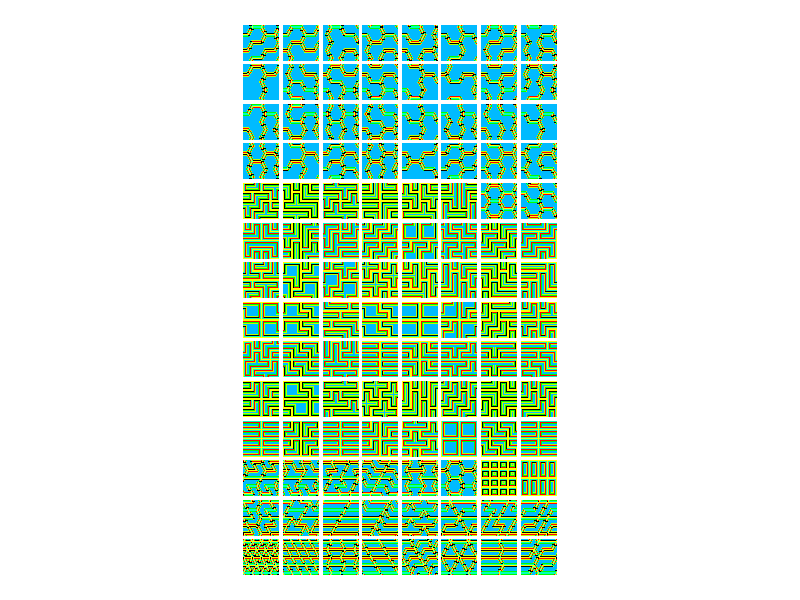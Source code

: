 //------------------------- pavement.pov ---------------------------
// This work is licensed under the Creative Commons Attribution 3.0 Unported License.
// To view a copy of this license, visit http://creativecommons.org/licenses/by/3.0/
// or send a letter to Creative Commons, 444 Castro Street, Suite 900, Mountain View,
// California, 94041, USA.
//
//------------------------------------------------------------------
//
// Renders all 112 pavement patterns with the exterior, interior and form
// settings specified.
//
// +A0.3 +H950 +W600

#version 3.7;
global_settings { assumed_gamma 1 }

#declare VarExterior = 0;    // 0,1,2   Exterior corner blunting/rounding.
#declare VarInterior = 0;    // 0,1,2   Interior corner blunting/rounding.
#declare VarForm     = 0;    // 0,1,2,3 Edge curvature in/out of corners.
#declare VarPatternScale = 1/2;
#declare VarCalkSize = 0.10;

//--- To scale the repeated pavement pattern to a unit square.
// #declare PavementTri_NrmScale  <1,1,2/sqrt(3)>   // (3 sides)
// #declare PavementQuad_NrmScale <1,1,1>           // (4 sides)
// #declare PavementHex_NrmScale  <1/3,1,1/sqrt(3)> // (6 sides)

//---
#declare White = srgbft <1,1,1,0,0>;
background { color White }
#declare Camera01y = camera {
    orthographic
    location <0,2,0>
    direction <0,-1,0>
    right 2*x*(image_width/image_height)
    up 2*<0,0,1>
}
#declare Light00 = light_source { <50,150,-250>, White }
#declare Box00 = box { <-1,-0.01,-1>,<1,0.01,1> }
#declare Red = srgbft <1,0,0,0,0>;
#declare Green = srgbft <0,1,0,0,0>;
#declare Azure = rgb <0,0.498,1>;
#declare Black = rgb <0,0,0>;
#declare Chartreuse_Green = rgb <0.5,1,0>;
#declare Spring_Green = rgb <0,1,0.5>;
#declare Yellow = rgb <1,1,0>;
#declare ColorMap6 = color_map {
    [ 0/6 Azure ]
    [ (1-VarCalkSize)/6 Azure ]
    [ (1-VarCalkSize)/6 Black ]
    [ 1/6 Black ]
    [ 1/6 Chartreuse_Green ]
    [ (2-VarCalkSize)/6 Chartreuse_Green ]
    [ (2-VarCalkSize)/6 Black ]
    [ 2/6 Black ]
    [ 2/6 Green ]
    [ (3-VarCalkSize)/6 Green ]
    [ (3-VarCalkSize)/6 Black ]
    [ 3/6 Black ]
    [ 3/6 Red ]
    [ (4-VarCalkSize)/6 Red ]
    [ (4-VarCalkSize)/6 Black ]
    [ 4/6 Black ]
    [ 4/6 Spring_Green ]
    [ (5-VarCalkSize)/6 Spring_Green ]
    [ (5-VarCalkSize)/6 Black ]
    [ 5/6 Black ]
    [ 5/6 Yellow ]
    [ (6-VarCalkSize)/6 Yellow ]
    [ (6-VarCalkSize)/6 Black ]
    [ 6/6 Black ]
}

#macro ThisPavementObj(_sides,_tiles,_pattern,_col,_row)
  object { Box00
    texture {
      pigment {
        pavement number_of_sides _sides number_of_tiles _tiles pattern _pattern
                 exterior VarExterior interior VarInterior form VarForm
        color_map { ColorMap6 }
        scale VarPatternScale
      }
    }
    translate <_col*2.2,0,_row*2.2>
  }
#end

#declare ObjPavement3_1_01 = ThisPavementObj(3,1,1,0,0)
#declare ObjPavement3_2_01 = ThisPavementObj(3,2,1,1,0)
#declare ObjPavement3_3_01 = ThisPavementObj(3,3,1,2,0)
#declare ObjPavement3_4_01 = ThisPavementObj(3,4,1,3,0)
#declare ObjPavement3_4_02 = ThisPavementObj(3,4,2,4,0)
#declare ObjPavement3_4_03 = ThisPavementObj(3,4,3,5,0)
#declare ObjPavement3_5_01 = ThisPavementObj(3,5,1,6,0)
#declare ObjPavement3_5_02 = ThisPavementObj(3,5,2,7,0)
#declare ObjPavement3_5_03 = ThisPavementObj(3,5,3,0,1)
#declare ObjPavement3_5_04 = ThisPavementObj(3,5,4,1,1)
#declare ObjPavement3_6_01 = ThisPavementObj(3,6,1,2,1)
#declare ObjPavement3_6_02 = ThisPavementObj(3,6,2,3,1)
#declare ObjPavement3_6_03 = ThisPavementObj(3,6,3,4,1)
#declare ObjPavement3_6_04 = ThisPavementObj(3,6,4,5,1)
#declare ObjPavement3_6_05 = ThisPavementObj(3,6,5,6,1)
#declare ObjPavement3_6_06 = ThisPavementObj(3,6,6,7,1)
#declare ObjPavement3_6_07 = ThisPavementObj(3,6,7,0,2)
#declare ObjPavement3_6_08 = ThisPavementObj(3,6,8,1,2)
#declare ObjPavement3_6_09 = ThisPavementObj(3,6,9,2,2)
#declare ObjPavement3_6_10 = ThisPavementObj(3,6,10,3,2)
#declare ObjPavement3_6_11 = ThisPavementObj(3,6,11,4,2)
#declare ObjPavement3_6_12 = ThisPavementObj(3,6,12,5,2)
#declare ObjPavement4_1_01 = ThisPavementObj(4,1,1,6,2)
#declare ObjPavement4_2_01 = ThisPavementObj(4,2,1,7,2)
#declare ObjPavement4_3_01 = ThisPavementObj(4,3,1,0,3)
#declare ObjPavement4_3_02 = ThisPavementObj(4,3,2,1,3)
#declare ObjPavement4_4_01 = ThisPavementObj(4,4,1,2,3)
#declare ObjPavement4_4_02 = ThisPavementObj(4,4,2,3,3)
#declare ObjPavement4_4_03 = ThisPavementObj(4,4,3,4,3)
#declare ObjPavement4_4_04 = ThisPavementObj(4,4,4,5,3)
#declare ObjPavement4_4_05 = ThisPavementObj(4,4,5,6,3)
#declare ObjPavement4_5_01 = ThisPavementObj(4,5,1,7,3)
#declare ObjPavement4_5_02 = ThisPavementObj(4,5,2,0,4)
#declare ObjPavement4_5_03 = ThisPavementObj(4,5,3,1,4)
#declare ObjPavement4_5_04 = ThisPavementObj(4,5,4,2,4)
#declare ObjPavement4_5_05 = ThisPavementObj(4,5,5,3,4)
#declare ObjPavement4_5_06 = ThisPavementObj(4,5,6,4,4)
#declare ObjPavement4_5_07 = ThisPavementObj(4,5,7,5,4)
#declare ObjPavement4_5_08 = ThisPavementObj(4,5,8,6,4)
#declare ObjPavement4_5_09 = ThisPavementObj(4,5,9,7,4)
#declare ObjPavement4_5_10 = ThisPavementObj(4,5,10,0,5)
#declare ObjPavement4_5_11 = ThisPavementObj(4,5,11,1,5)
#declare ObjPavement4_5_12 = ThisPavementObj(4,5,12,2,5)
#declare ObjPavement4_6_01 = ThisPavementObj(4,6,1,3,5)
#declare ObjPavement4_6_02 = ThisPavementObj(4,6,2,4,5)
#declare ObjPavement4_6_03 = ThisPavementObj(4,6,3,5,5)
#declare ObjPavement4_6_04 = ThisPavementObj(4,6,4,6,5)
#declare ObjPavement4_6_05 = ThisPavementObj(4,6,5,7,5)
#declare ObjPavement4_6_06 = ThisPavementObj(4,6,6,0,6)
#declare ObjPavement4_6_07 = ThisPavementObj(4,6,7,1,6)
#declare ObjPavement4_6_08 = ThisPavementObj(4,6,8,2,6)
#declare ObjPavement4_6_09 = ThisPavementObj(4,6,9,3,6)
#declare ObjPavement4_6_10 = ThisPavementObj(4,6,10,4,6)
#declare ObjPavement4_6_11 = ThisPavementObj(4,6,11,5,6)
#declare ObjPavement4_6_12 = ThisPavementObj(4,6,12,6,6)
#declare ObjPavement4_6_13 = ThisPavementObj(4,6,13,7,6)
#declare ObjPavement4_6_14 = ThisPavementObj(4,6,14,0,7)
#declare ObjPavement4_6_15 = ThisPavementObj(4,6,15,1,7)
#declare ObjPavement4_6_16 = ThisPavementObj(4,6,16,2,7)
#declare ObjPavement4_6_17 = ThisPavementObj(4,6,17,3,7)
#declare ObjPavement4_6_18 = ThisPavementObj(4,6,18,4,7)
#declare ObjPavement4_6_19 = ThisPavementObj(4,6,19,5,7)
#declare ObjPavement4_6_20 = ThisPavementObj(4,6,20,6,7)
#declare ObjPavement4_6_21 = ThisPavementObj(4,6,21,7,7)
#declare ObjPavement4_6_22 = ThisPavementObj(4,6,22,0,8)
#declare ObjPavement4_6_23 = ThisPavementObj(4,6,23,1,8)
#declare ObjPavement4_6_24 = ThisPavementObj(4,6,24,2,8)
#declare ObjPavement4_6_25 = ThisPavementObj(4,6,25,3,8)
#declare ObjPavement4_6_26 = ThisPavementObj(4,6,26,4,8)
#declare ObjPavement4_6_27 = ThisPavementObj(4,6,27,5,8)
#declare ObjPavement4_6_28 = ThisPavementObj(4,6,28,6,8)
#declare ObjPavement4_6_29 = ThisPavementObj(4,6,29,7,8)
#declare ObjPavement4_6_30 = ThisPavementObj(4,6,30,0,9)
#declare ObjPavement4_6_31 = ThisPavementObj(4,6,31,1,9)
#declare ObjPavement4_6_32 = ThisPavementObj(4,6,32,2,9)
#declare ObjPavement4_6_33 = ThisPavementObj(4,6,33,3,9)
#declare ObjPavement4_6_34 = ThisPavementObj(4,6,34,4,9)
#declare ObjPavement4_6_35 = ThisPavementObj(4,6,35,5,9)
#declare ObjPavement6_1_01 = ThisPavementObj(6,1,1,6,9)
#declare ObjPavement6_2_01 = ThisPavementObj(6,2,1,7,9)
#declare ObjPavement6_3_01 = ThisPavementObj(6,3,1,0,10)
#declare ObjPavement6_3_02 = ThisPavementObj(6,3,2,1,10)
#declare ObjPavement6_3_03 = ThisPavementObj(6,3,3,2,10)
#declare ObjPavement6_4_01 = ThisPavementObj(6,4,1,3,10)
#declare ObjPavement6_4_02 = ThisPavementObj(6,4,2,4,10)
#declare ObjPavement6_4_03 = ThisPavementObj(6,4,3,5,10)
#declare ObjPavement6_4_04 = ThisPavementObj(6,4,4,6,10)
#declare ObjPavement6_4_05 = ThisPavementObj(6,4,5,7,10)
#declare ObjPavement6_4_06 = ThisPavementObj(6,4,6,0,11)
#declare ObjPavement6_4_07 = ThisPavementObj(6,4,7,1,11)
#declare ObjPavement6_5_01 = ThisPavementObj(6,5,1,2,11)
#declare ObjPavement6_5_02 = ThisPavementObj(6,5,2,3,11)
#declare ObjPavement6_5_03 = ThisPavementObj(6,5,3,4,11)
#declare ObjPavement6_5_04 = ThisPavementObj(6,5,4,5,11)
#declare ObjPavement6_5_05 = ThisPavementObj(6,5,5,6,11)
#declare ObjPavement6_5_06 = ThisPavementObj(6,5,6,7,11)
#declare ObjPavement6_5_07 = ThisPavementObj(6,5,7,0,12)
#declare ObjPavement6_5_08 = ThisPavementObj(6,5,8,1,12)
#declare ObjPavement6_5_09 = ThisPavementObj(6,5,9,2,12)
#declare ObjPavement6_5_10 = ThisPavementObj(6,5,10,3,12)
#declare ObjPavement6_5_11 = ThisPavementObj(6,5,11,4,12)
#declare ObjPavement6_5_12 = ThisPavementObj(6,5,12,5,12)
#declare ObjPavement6_5_13 = ThisPavementObj(6,5,13,6,12)
#declare ObjPavement6_5_14 = ThisPavementObj(6,5,14,7,12)
#declare ObjPavement6_5_15 = ThisPavementObj(6,5,15,0,13)
#declare ObjPavement6_5_16 = ThisPavementObj(6,5,16,1,13)
#declare ObjPavement6_5_17 = ThisPavementObj(6,5,17,2,13)
#declare ObjPavement6_5_18 = ThisPavementObj(6,5,18,3,13)
#declare ObjPavement6_5_19 = ThisPavementObj(6,5,19,4,13)
#declare ObjPavement6_5_20 = ThisPavementObj(6,5,20,5,13)
#declare ObjPavement6_5_21 = ThisPavementObj(6,5,21,6,13)
#declare ObjPavement6_5_22 = ThisPavementObj(6,5,22,7,13)

#declare UnionObjs = union {
    object { ObjPavement3_1_01 }
    object { ObjPavement3_2_01 }
    object { ObjPavement3_3_01 }
    object { ObjPavement3_4_01 }
    object { ObjPavement3_4_02 }
    object { ObjPavement3_4_03 }
    object { ObjPavement3_5_01 }
    object { ObjPavement3_5_02 }
    object { ObjPavement3_5_03 }
    object { ObjPavement3_5_04 }
    object { ObjPavement3_6_01 }
    object { ObjPavement3_6_02 }
    object { ObjPavement3_6_03 }
    object { ObjPavement3_6_04 }
    object { ObjPavement3_6_05 }
    object { ObjPavement3_6_06 }
    object { ObjPavement3_6_07 }
    object { ObjPavement3_6_08 }
    object { ObjPavement3_6_09 }
    object { ObjPavement3_6_10 }
    object { ObjPavement3_6_11 }
    object { ObjPavement3_6_12 }
    object { ObjPavement4_1_01 }
    object { ObjPavement4_2_01 }
    object { ObjPavement4_3_01 }
    object { ObjPavement4_3_02 }
    object { ObjPavement4_4_01 }
    object { ObjPavement4_4_02 }
    object { ObjPavement4_4_03 }
    object { ObjPavement4_4_04 }
    object { ObjPavement4_4_05 }
    object { ObjPavement4_5_01 }
    object { ObjPavement4_5_02 }
    object { ObjPavement4_5_03 }
    object { ObjPavement4_5_04 }
    object { ObjPavement4_5_05 }
    object { ObjPavement4_5_06 }
    object { ObjPavement4_5_07 }
    object { ObjPavement4_5_08 }
    object { ObjPavement4_5_09 }
    object { ObjPavement4_5_10 }
    object { ObjPavement4_5_11 }
    object { ObjPavement4_5_12 }
    object { ObjPavement4_6_01 }
    object { ObjPavement4_6_02 }
    object { ObjPavement4_6_03 }
    object { ObjPavement4_6_04 }
    object { ObjPavement4_6_05 }
    object { ObjPavement4_6_06 }
    object { ObjPavement4_6_07 }
    object { ObjPavement4_6_08 }
    object { ObjPavement4_6_09 }
    object { ObjPavement4_6_10 }
    object { ObjPavement4_6_11 }
    object { ObjPavement4_6_12 }
    object { ObjPavement4_6_13 }
    object { ObjPavement4_6_14 }
    object { ObjPavement4_6_15 }
    object { ObjPavement4_6_16 }
    object { ObjPavement4_6_17 }
    object { ObjPavement4_6_18 }
    object { ObjPavement4_6_19 }
    object { ObjPavement4_6_20 }
    object { ObjPavement4_6_21 }
    object { ObjPavement4_6_22 }
    object { ObjPavement4_6_23 }
    object { ObjPavement4_6_24 }
    object { ObjPavement4_6_25 }
    object { ObjPavement4_6_26 }
    object { ObjPavement4_6_27 }
    object { ObjPavement4_6_28 }
    object { ObjPavement4_6_29 }
    object { ObjPavement4_6_30 }
    object { ObjPavement4_6_31 }
    object { ObjPavement4_6_32 }
    object { ObjPavement4_6_33 }
    object { ObjPavement4_6_34 }
    object { ObjPavement4_6_35 }
    object { ObjPavement6_1_01 }
    object { ObjPavement6_2_01 }
    object { ObjPavement6_3_01 }
    object { ObjPavement6_3_02 }
    object { ObjPavement6_3_03 }
    object { ObjPavement6_4_01 }
    object { ObjPavement6_4_02 }
    object { ObjPavement6_4_03 }
    object { ObjPavement6_4_04 }
    object { ObjPavement6_4_05 }
    object { ObjPavement6_4_06 }
    object { ObjPavement6_4_07 }
    object { ObjPavement6_5_01 }
    object { ObjPavement6_5_02 }
    object { ObjPavement6_5_03 }
    object { ObjPavement6_5_04 }
    object { ObjPavement6_5_05 }
    object { ObjPavement6_5_06 }
    object { ObjPavement6_5_07 }
    object { ObjPavement6_5_08 }
    object { ObjPavement6_5_09 }
    object { ObjPavement6_5_10 }
    object { ObjPavement6_5_11 }
    object { ObjPavement6_5_12 }
    object { ObjPavement6_5_13 }
    object { ObjPavement6_5_14 }
    object { ObjPavement6_5_15 }
    object { ObjPavement6_5_16 }
    object { ObjPavement6_5_17 }
    object { ObjPavement6_5_18 }
    object { ObjPavement6_5_19 }
    object { ObjPavement6_5_20 }
    object { ObjPavement6_5_21 }
    object { ObjPavement6_5_22 }
    translate <-7.70,0,-14.30>
    scale 0.06
}

//---
camera { Camera01y }
light_source { Light00 }
object { UnionObjs }

